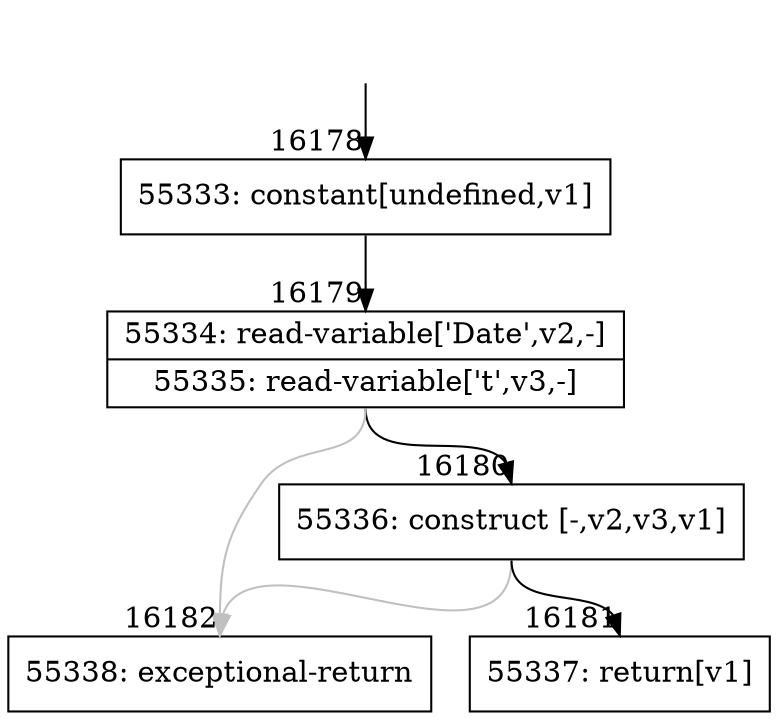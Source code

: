 digraph {
rankdir="TD"
BB_entry1486[shape=none,label=""];
BB_entry1486 -> BB16178 [tailport=s, headport=n, headlabel="    16178"]
BB16178 [shape=record label="{55333: constant[undefined,v1]}" ] 
BB16178 -> BB16179 [tailport=s, headport=n, headlabel="      16179"]
BB16179 [shape=record label="{55334: read-variable['Date',v2,-]|55335: read-variable['t',v3,-]}" ] 
BB16179 -> BB16180 [tailport=s, headport=n, headlabel="      16180"]
BB16179 -> BB16182 [tailport=s, headport=n, color=gray, headlabel="      16182"]
BB16180 [shape=record label="{55336: construct [-,v2,v3,v1]}" ] 
BB16180 -> BB16181 [tailport=s, headport=n, headlabel="      16181"]
BB16180 -> BB16182 [tailport=s, headport=n, color=gray]
BB16181 [shape=record label="{55337: return[v1]}" ] 
BB16182 [shape=record label="{55338: exceptional-return}" ] 
//#$~ 9430
}
